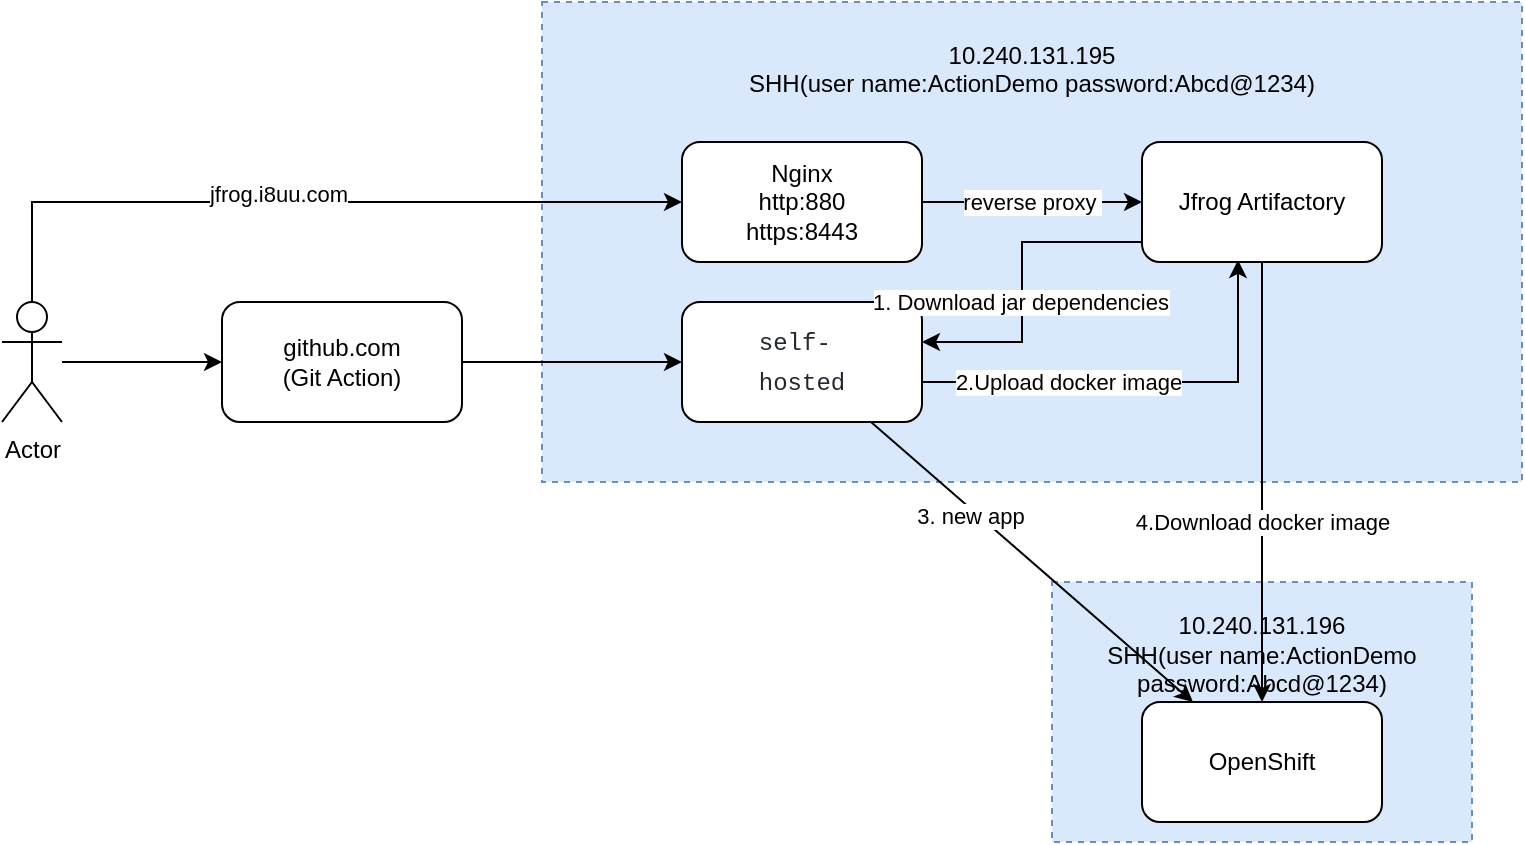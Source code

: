 <mxfile version="18.1.3" type="github">
  <diagram id="k2VMT_UPC6N6cQDo78Fb" name="Page-1">
    <mxGraphModel dx="1422" dy="786" grid="1" gridSize="10" guides="1" tooltips="1" connect="1" arrows="1" fold="1" page="1" pageScale="1" pageWidth="827" pageHeight="1169" math="0" shadow="0">
      <root>
        <mxCell id="0" />
        <mxCell id="1" parent="0" />
        <mxCell id="c8VPz_tVHVszGVSgNp-8-7" value="10.240.131.196&lt;br&gt;SHH(user name:ActionDemo password:Abcd@1234)&lt;br&gt;&lt;br&gt;&lt;br&gt;&lt;br&gt;&lt;br&gt;" style="rounded=0;whiteSpace=wrap;html=1;dashed=1;fillColor=#dae8fc;strokeColor=#6c8ebf;" vertex="1" parent="1">
          <mxGeometry x="565" y="320" width="210" height="130" as="geometry" />
        </mxCell>
        <mxCell id="c8VPz_tVHVszGVSgNp-8-5" value="10.240.131.195&lt;br&gt;SHH(user name:ActionDemo password:Abcd@1234)&lt;br&gt;&lt;br&gt;&lt;br&gt;&lt;br&gt;&lt;br&gt;&lt;br&gt;&lt;br&gt;&lt;br&gt;&lt;br&gt;&lt;br&gt;&lt;br&gt;&lt;br&gt;&lt;br&gt;" style="rounded=0;whiteSpace=wrap;html=1;dashed=1;fillColor=#dae8fc;strokeColor=#6c8ebf;" vertex="1" parent="1">
          <mxGeometry x="310" y="30" width="490" height="240" as="geometry" />
        </mxCell>
        <mxCell id="c8VPz_tVHVszGVSgNp-8-24" style="edgeStyle=orthogonalEdgeStyle;rounded=0;orthogonalLoop=1;jettySize=auto;html=1;entryX=0.4;entryY=0.983;entryDx=0;entryDy=0;entryPerimeter=0;" edge="1" parent="1" source="jDF254P2nWyJRFw_iBVI-2" target="c8VPz_tVHVszGVSgNp-8-2">
          <mxGeometry relative="1" as="geometry">
            <Array as="points">
              <mxPoint x="658" y="220" />
            </Array>
          </mxGeometry>
        </mxCell>
        <mxCell id="c8VPz_tVHVszGVSgNp-8-26" value="2.Upload docker image" style="edgeLabel;html=1;align=center;verticalAlign=middle;resizable=0;points=[];" vertex="1" connectable="0" parent="c8VPz_tVHVszGVSgNp-8-24">
          <mxGeometry x="-0.512" y="-2" relative="1" as="geometry">
            <mxPoint x="19" y="-2" as="offset" />
          </mxGeometry>
        </mxCell>
        <mxCell id="jDF254P2nWyJRFw_iBVI-2" value="&lt;table style=&quot;border-spacing: 0px; border-collapse: collapse; tab-size: 8; color: rgb(36, 41, 47); font-family: -apple-system, BlinkMacSystemFont, &amp;quot;Segoe UI&amp;quot;, Helvetica, Arial, sans-serif, &amp;quot;Apple Color Emoji&amp;quot;, &amp;quot;Segoe UI Emoji&amp;quot;; font-size: 14px; text-align: start; background-color: rgb(255, 255, 255);&quot; data-tagsearch-path=&quot;.github/workflows/WithPrivateServerCICD.yml&quot; data-tagsearch-lang=&quot;YAML&quot; data-paste-markdown-skip=&quot;&quot; data-tab-size=&quot;8&quot; class=&quot;highlight tab-size js-file-line-container js-code-nav-container js-tagsearch-file&quot;&gt;&lt;tbody style=&quot;box-sizing: border-box;&quot;&gt;&lt;tr style=&quot;box-sizing: border-box;&quot;&gt;&lt;/tr&gt;&lt;tr style=&quot;box-sizing: border-box; background-color: transparent;&quot;&gt;&lt;td style=&quot;box-sizing: border-box; padding: 0px 10px; position: relative; line-height: 20px; vertical-align: top; overflow: visible; font-family: ui-monospace, SFMono-Regular, &amp;quot;SF Mono&amp;quot;, Menlo, Consolas, &amp;quot;Liberation Mono&amp;quot;, monospace; font-size: 12px; color: var(--color-fg-default); overflow-wrap: normal;&quot; class=&quot;blob-code blob-code-inner js-file-line&quot; id=&quot;LC12&quot;&gt;&lt;span style=&quot;box-sizing: border-box; color: var(--color-prettylights-syntax-string);&quot; class=&quot;pl-s&quot;&gt;self-hosted&lt;/span&gt;&lt;/td&gt;&lt;/tr&gt;&lt;tr style=&quot;box-sizing: border-box;&quot;&gt;&lt;td style=&quot;box-sizing: border-box; padding: 0px 10px; position: relative; width: 50px; min-width: 50px; font-family: ui-monospace, SFMono-Regular, &amp;quot;SF Mono&amp;quot;, Menlo, Consolas, &amp;quot;Liberation Mono&amp;quot;, monospace; font-size: 12px; line-height: 20px; color: var(--color-fg-subtle); text-align: right; vertical-align: top; cursor: pointer; user-select: none;&quot; data-line-number=&quot;13&quot; class=&quot;blob-num js-line-number js-code-nav-line-number js-blob-rnum&quot; id=&quot;L13&quot;&gt;&lt;/td&gt;&lt;/tr&gt;&lt;/tbody&gt;&lt;/table&gt;" style="rounded=1;whiteSpace=wrap;html=1;" parent="1" vertex="1">
          <mxGeometry x="380" y="180" width="120" height="60" as="geometry" />
        </mxCell>
        <mxCell id="c8VPz_tVHVszGVSgNp-8-9" style="edgeStyle=orthogonalEdgeStyle;rounded=0;orthogonalLoop=1;jettySize=auto;html=1;" edge="1" parent="1" source="jDF254P2nWyJRFw_iBVI-3" target="jDF254P2nWyJRFw_iBVI-5">
          <mxGeometry relative="1" as="geometry" />
        </mxCell>
        <mxCell id="c8VPz_tVHVszGVSgNp-8-12" style="edgeStyle=orthogonalEdgeStyle;rounded=0;orthogonalLoop=1;jettySize=auto;html=1;entryX=0;entryY=0.5;entryDx=0;entryDy=0;" edge="1" parent="1" source="jDF254P2nWyJRFw_iBVI-3" target="c8VPz_tVHVszGVSgNp-8-4">
          <mxGeometry relative="1" as="geometry">
            <Array as="points">
              <mxPoint x="55" y="130" />
            </Array>
          </mxGeometry>
        </mxCell>
        <mxCell id="c8VPz_tVHVszGVSgNp-8-13" value="jfrog.i8uu.com" style="edgeLabel;html=1;align=center;verticalAlign=middle;resizable=0;points=[];" vertex="1" connectable="0" parent="c8VPz_tVHVszGVSgNp-8-12">
          <mxGeometry x="-0.077" y="4" relative="1" as="geometry">
            <mxPoint as="offset" />
          </mxGeometry>
        </mxCell>
        <mxCell id="jDF254P2nWyJRFw_iBVI-3" value="Actor" style="shape=umlActor;verticalLabelPosition=bottom;verticalAlign=top;html=1;outlineConnect=0;" parent="1" vertex="1">
          <mxGeometry x="40" y="180" width="30" height="60" as="geometry" />
        </mxCell>
        <mxCell id="c8VPz_tVHVszGVSgNp-8-1" style="edgeStyle=orthogonalEdgeStyle;rounded=0;orthogonalLoop=1;jettySize=auto;html=1;" edge="1" parent="1" source="jDF254P2nWyJRFw_iBVI-5" target="jDF254P2nWyJRFw_iBVI-2">
          <mxGeometry relative="1" as="geometry" />
        </mxCell>
        <mxCell id="jDF254P2nWyJRFw_iBVI-5" value="github.com&lt;br&gt;(Git Action)" style="rounded=1;whiteSpace=wrap;html=1;" parent="1" vertex="1">
          <mxGeometry x="150" y="180" width="120" height="60" as="geometry" />
        </mxCell>
        <mxCell id="c8VPz_tVHVszGVSgNp-8-22" style="edgeStyle=orthogonalEdgeStyle;rounded=0;orthogonalLoop=1;jettySize=auto;html=1;" edge="1" parent="1" source="c8VPz_tVHVszGVSgNp-8-2" target="jDF254P2nWyJRFw_iBVI-2">
          <mxGeometry relative="1" as="geometry">
            <Array as="points">
              <mxPoint x="550" y="150" />
              <mxPoint x="550" y="200" />
            </Array>
          </mxGeometry>
        </mxCell>
        <mxCell id="c8VPz_tVHVszGVSgNp-8-23" value="1. Download jar dependencies" style="edgeLabel;html=1;align=center;verticalAlign=middle;resizable=0;points=[];" vertex="1" connectable="0" parent="c8VPz_tVHVszGVSgNp-8-22">
          <mxGeometry x="0.347" y="-1" relative="1" as="geometry">
            <mxPoint y="-18" as="offset" />
          </mxGeometry>
        </mxCell>
        <mxCell id="c8VPz_tVHVszGVSgNp-8-2" value="Jfrog Artifactory" style="rounded=1;whiteSpace=wrap;html=1;" vertex="1" parent="1">
          <mxGeometry x="610" y="100" width="120" height="60" as="geometry" />
        </mxCell>
        <mxCell id="c8VPz_tVHVszGVSgNp-8-3" value="OpenShift" style="rounded=1;whiteSpace=wrap;html=1;" vertex="1" parent="1">
          <mxGeometry x="610" y="380" width="120" height="60" as="geometry" />
        </mxCell>
        <mxCell id="c8VPz_tVHVszGVSgNp-8-8" style="edgeStyle=orthogonalEdgeStyle;rounded=0;orthogonalLoop=1;jettySize=auto;html=1;" edge="1" parent="1" source="c8VPz_tVHVszGVSgNp-8-4" target="c8VPz_tVHVszGVSgNp-8-2">
          <mxGeometry relative="1" as="geometry" />
        </mxCell>
        <mxCell id="c8VPz_tVHVszGVSgNp-8-29" value="reverse proxy&amp;nbsp;" style="edgeLabel;html=1;align=center;verticalAlign=middle;resizable=0;points=[];" vertex="1" connectable="0" parent="c8VPz_tVHVszGVSgNp-8-8">
          <mxGeometry x="-0.218" y="1" relative="1" as="geometry">
            <mxPoint x="12" y="1" as="offset" />
          </mxGeometry>
        </mxCell>
        <mxCell id="c8VPz_tVHVszGVSgNp-8-4" value="Nginx&lt;br&gt;http:880&lt;br&gt;https:8443" style="rounded=1;whiteSpace=wrap;html=1;" vertex="1" parent="1">
          <mxGeometry x="380" y="100" width="120" height="60" as="geometry" />
        </mxCell>
        <mxCell id="c8VPz_tVHVszGVSgNp-8-17" value="" style="endArrow=classic;html=1;rounded=0;" edge="1" parent="1" source="jDF254P2nWyJRFw_iBVI-2" target="c8VPz_tVHVszGVSgNp-8-3">
          <mxGeometry width="50" height="50" relative="1" as="geometry">
            <mxPoint x="450" y="370" as="sourcePoint" />
            <mxPoint x="500" y="320" as="targetPoint" />
          </mxGeometry>
        </mxCell>
        <mxCell id="c8VPz_tVHVszGVSgNp-8-18" value="3. new app" style="edgeLabel;html=1;align=center;verticalAlign=middle;resizable=0;points=[];" vertex="1" connectable="0" parent="c8VPz_tVHVszGVSgNp-8-17">
          <mxGeometry x="-0.359" y="-3" relative="1" as="geometry">
            <mxPoint as="offset" />
          </mxGeometry>
        </mxCell>
        <mxCell id="c8VPz_tVHVszGVSgNp-8-19" value="" style="endArrow=classic;html=1;rounded=0;exitX=0.5;exitY=1;exitDx=0;exitDy=0;" edge="1" parent="1" source="c8VPz_tVHVszGVSgNp-8-2" target="c8VPz_tVHVszGVSgNp-8-3">
          <mxGeometry width="50" height="50" relative="1" as="geometry">
            <mxPoint x="390" y="220" as="sourcePoint" />
            <mxPoint x="440" y="170" as="targetPoint" />
          </mxGeometry>
        </mxCell>
        <mxCell id="c8VPz_tVHVszGVSgNp-8-27" value="4.Download docker image" style="edgeLabel;html=1;align=center;verticalAlign=middle;resizable=0;points=[];" vertex="1" connectable="0" parent="c8VPz_tVHVszGVSgNp-8-19">
          <mxGeometry x="-0.236" relative="1" as="geometry">
            <mxPoint y="46" as="offset" />
          </mxGeometry>
        </mxCell>
      </root>
    </mxGraphModel>
  </diagram>
</mxfile>
